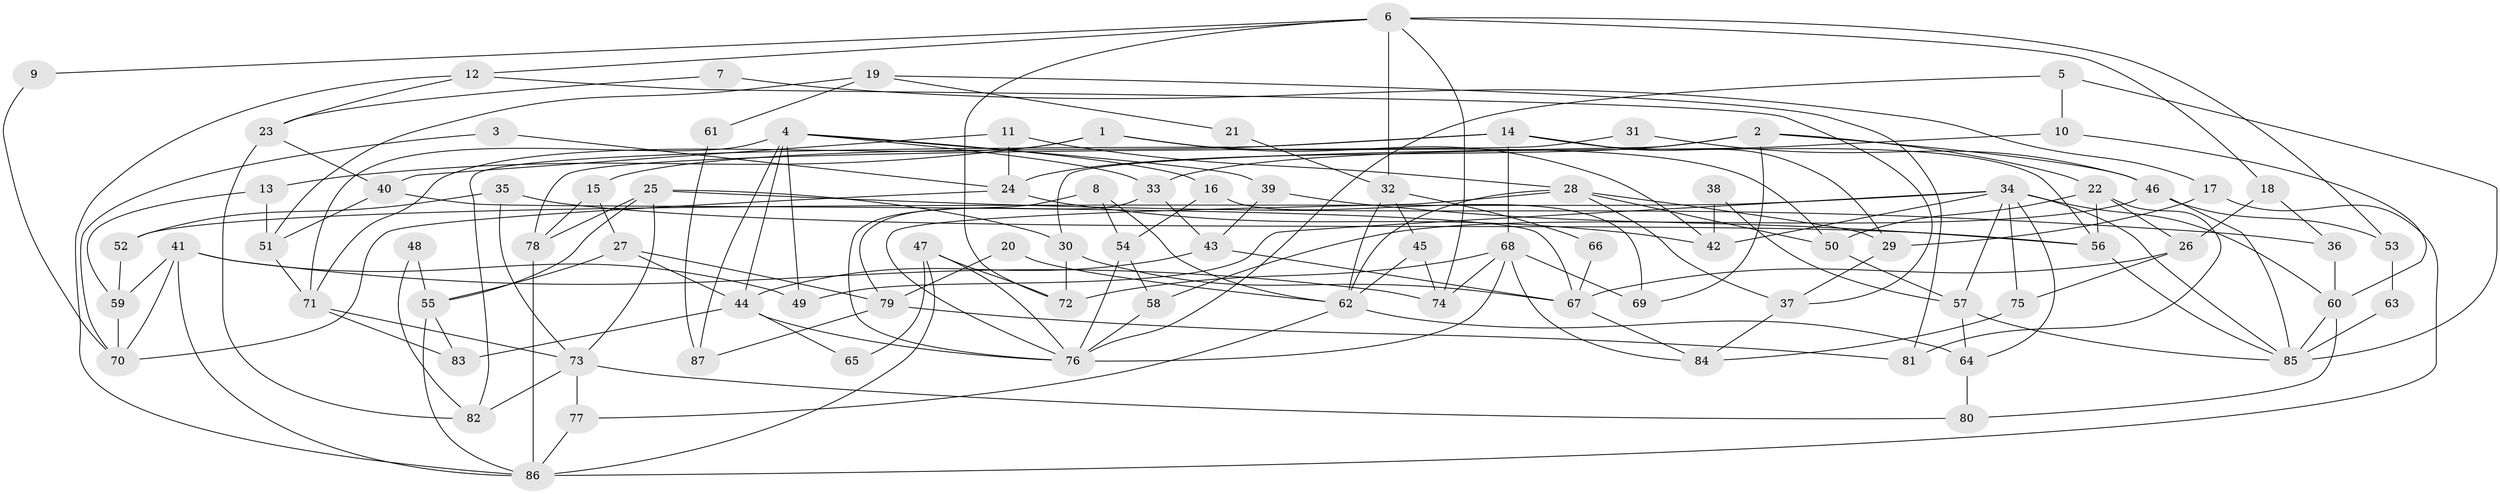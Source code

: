 // coarse degree distribution, {6: 0.19642857142857142, 4: 0.125, 8: 0.08928571428571429, 9: 0.03571428571428571, 3: 0.21428571428571427, 2: 0.10714285714285714, 7: 0.07142857142857142, 5: 0.14285714285714285, 10: 0.017857142857142856}
// Generated by graph-tools (version 1.1) at 2025/23/03/03/25 07:23:56]
// undirected, 87 vertices, 174 edges
graph export_dot {
graph [start="1"]
  node [color=gray90,style=filled];
  1;
  2;
  3;
  4;
  5;
  6;
  7;
  8;
  9;
  10;
  11;
  12;
  13;
  14;
  15;
  16;
  17;
  18;
  19;
  20;
  21;
  22;
  23;
  24;
  25;
  26;
  27;
  28;
  29;
  30;
  31;
  32;
  33;
  34;
  35;
  36;
  37;
  38;
  39;
  40;
  41;
  42;
  43;
  44;
  45;
  46;
  47;
  48;
  49;
  50;
  51;
  52;
  53;
  54;
  55;
  56;
  57;
  58;
  59;
  60;
  61;
  62;
  63;
  64;
  65;
  66;
  67;
  68;
  69;
  70;
  71;
  72;
  73;
  74;
  75;
  76;
  77;
  78;
  79;
  80;
  81;
  82;
  83;
  84;
  85;
  86;
  87;
  1 -- 50;
  1 -- 71;
  1 -- 13;
  1 -- 42;
  2 -- 30;
  2 -- 22;
  2 -- 24;
  2 -- 46;
  2 -- 69;
  3 -- 70;
  3 -- 24;
  4 -- 49;
  4 -- 16;
  4 -- 33;
  4 -- 39;
  4 -- 44;
  4 -- 71;
  4 -- 87;
  5 -- 85;
  5 -- 76;
  5 -- 10;
  6 -- 12;
  6 -- 32;
  6 -- 9;
  6 -- 18;
  6 -- 53;
  6 -- 72;
  6 -- 74;
  7 -- 23;
  7 -- 17;
  8 -- 54;
  8 -- 62;
  8 -- 76;
  9 -- 70;
  10 -- 33;
  10 -- 60;
  11 -- 28;
  11 -- 24;
  11 -- 40;
  12 -- 23;
  12 -- 37;
  12 -- 86;
  13 -- 51;
  13 -- 59;
  14 -- 56;
  14 -- 68;
  14 -- 15;
  14 -- 29;
  14 -- 82;
  15 -- 78;
  15 -- 27;
  16 -- 54;
  16 -- 69;
  17 -- 86;
  17 -- 29;
  18 -- 36;
  18 -- 26;
  19 -- 51;
  19 -- 81;
  19 -- 21;
  19 -- 61;
  20 -- 62;
  20 -- 79;
  21 -- 32;
  22 -- 56;
  22 -- 50;
  22 -- 26;
  22 -- 81;
  23 -- 82;
  23 -- 40;
  24 -- 70;
  24 -- 42;
  25 -- 73;
  25 -- 30;
  25 -- 36;
  25 -- 55;
  25 -- 78;
  26 -- 67;
  26 -- 75;
  27 -- 44;
  27 -- 55;
  27 -- 79;
  28 -- 62;
  28 -- 76;
  28 -- 29;
  28 -- 37;
  28 -- 50;
  29 -- 37;
  30 -- 72;
  30 -- 67;
  31 -- 46;
  31 -- 78;
  32 -- 62;
  32 -- 45;
  32 -- 66;
  33 -- 43;
  33 -- 79;
  34 -- 42;
  34 -- 57;
  34 -- 49;
  34 -- 52;
  34 -- 60;
  34 -- 64;
  34 -- 75;
  34 -- 85;
  35 -- 52;
  35 -- 56;
  35 -- 73;
  36 -- 60;
  37 -- 84;
  38 -- 42;
  38 -- 57;
  39 -- 43;
  39 -- 56;
  40 -- 67;
  40 -- 51;
  41 -- 86;
  41 -- 74;
  41 -- 49;
  41 -- 59;
  41 -- 70;
  43 -- 44;
  43 -- 67;
  44 -- 76;
  44 -- 65;
  44 -- 83;
  45 -- 74;
  45 -- 62;
  46 -- 85;
  46 -- 53;
  46 -- 58;
  47 -- 86;
  47 -- 76;
  47 -- 65;
  47 -- 72;
  48 -- 55;
  48 -- 82;
  50 -- 57;
  51 -- 71;
  52 -- 59;
  53 -- 63;
  54 -- 76;
  54 -- 58;
  55 -- 83;
  55 -- 86;
  56 -- 85;
  57 -- 85;
  57 -- 64;
  58 -- 76;
  59 -- 70;
  60 -- 80;
  60 -- 85;
  61 -- 87;
  62 -- 77;
  62 -- 64;
  63 -- 85;
  64 -- 80;
  66 -- 67;
  67 -- 84;
  68 -- 72;
  68 -- 84;
  68 -- 69;
  68 -- 74;
  68 -- 76;
  71 -- 83;
  71 -- 73;
  73 -- 77;
  73 -- 80;
  73 -- 82;
  75 -- 84;
  77 -- 86;
  78 -- 86;
  79 -- 81;
  79 -- 87;
}
